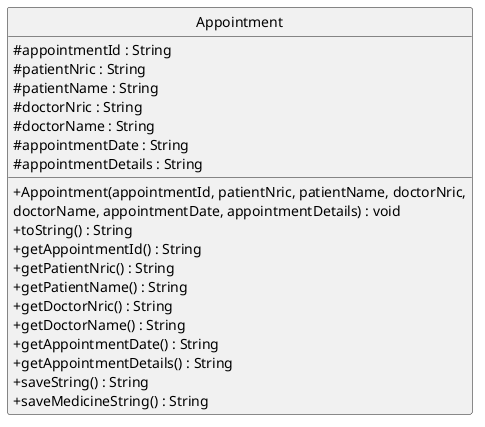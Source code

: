 @startuml
hide circle
skinparam classAttributeIconSize 0
class Appointment {
#appointmentId : String
#patientNric : String
#patientName : String
#doctorNric : String
#doctorName : String
#appointmentDate : String
#appointmentDetails : String
+Appointment(appointmentId, patientNric, patientName, doctorNric,
doctorName, appointmentDate, appointmentDetails) : void
+toString() : String
+getAppointmentId() : String
+getPatientNric() : String
+getPatientName() : String
+getDoctorNric() : String
+getDoctorName() : String
+getAppointmentDate() : String
+getAppointmentDetails() : String
+saveString() : String
+saveMedicineString() : String
}

@enduml